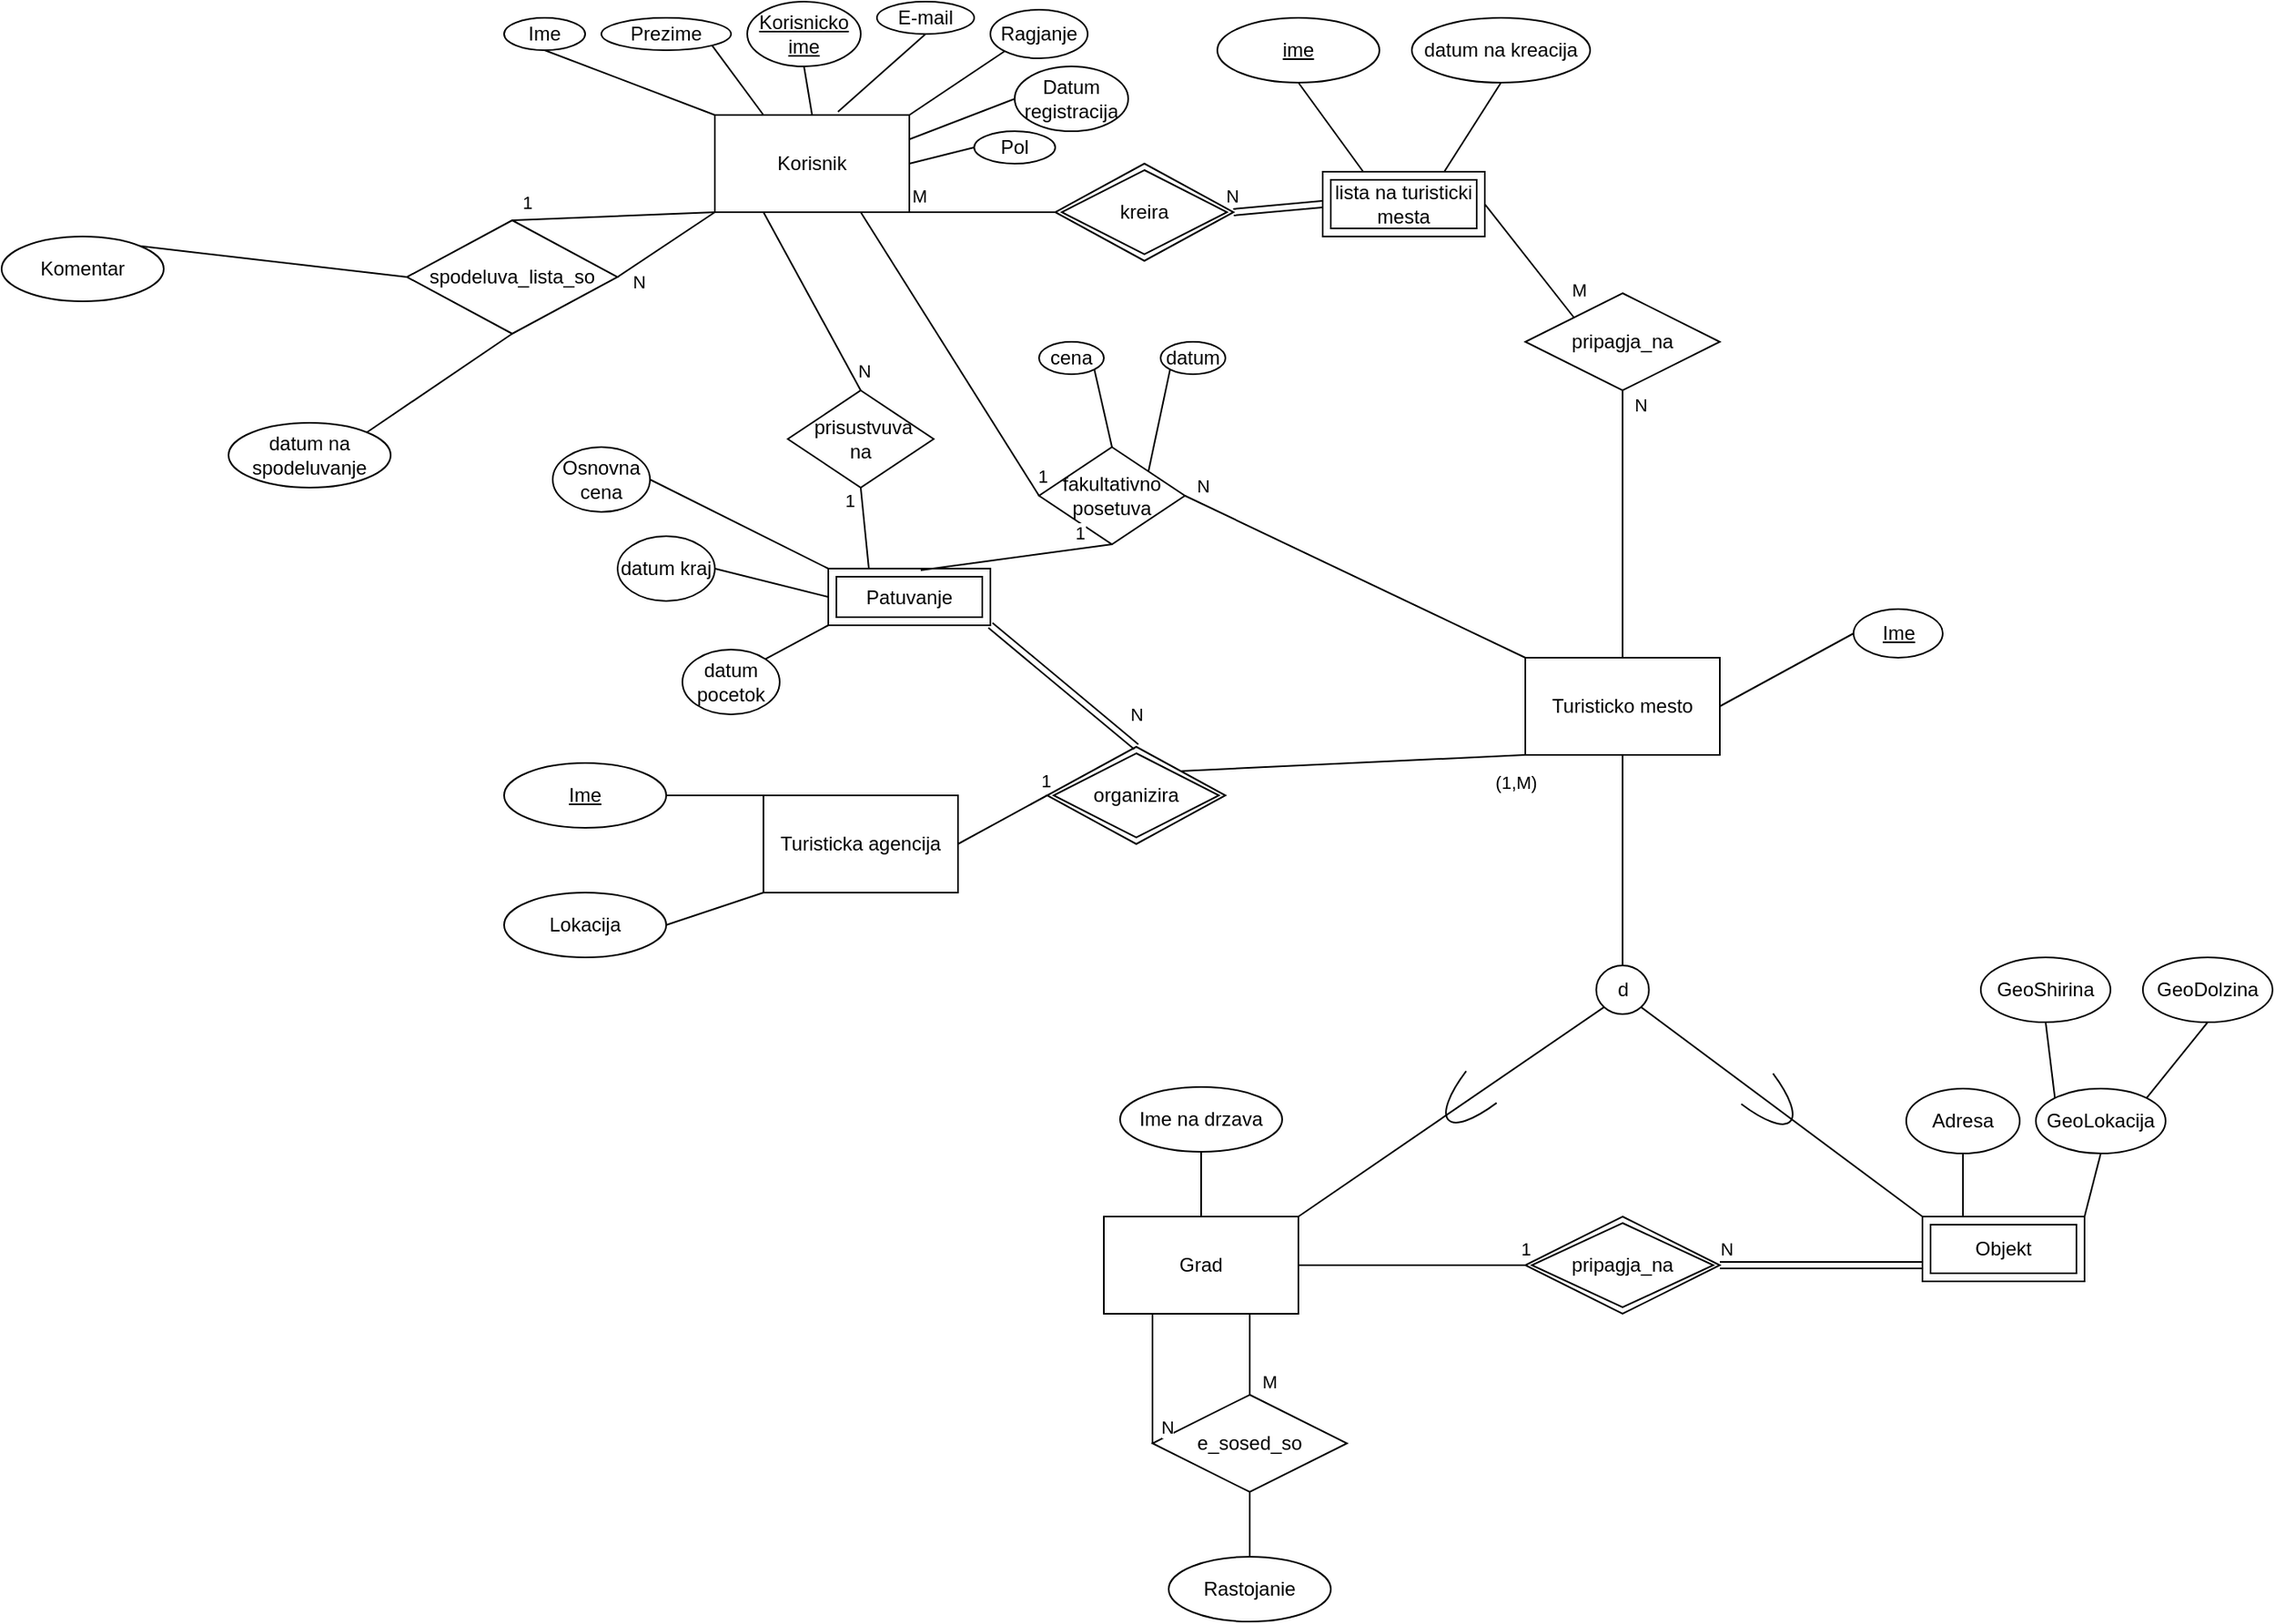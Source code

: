 <mxfile version="22.0.8" type="github">
  <diagram name="Page-1" id="4vaZD6aFRvWip1wH8n_Y">
    <mxGraphModel dx="2284" dy="782" grid="1" gridSize="10" guides="1" tooltips="1" connect="1" arrows="1" fold="1" page="1" pageScale="1" pageWidth="850" pageHeight="1100" math="0" shadow="0">
      <root>
        <mxCell id="0" />
        <mxCell id="1" parent="0" />
        <mxCell id="oy7YL8Xd5E4N8mvJYCTs-1" value="&lt;div&gt;Korisnik&lt;/div&gt;" style="rounded=0;whiteSpace=wrap;html=1;" parent="1" vertex="1">
          <mxGeometry x="160" y="90" width="120" height="60" as="geometry" />
        </mxCell>
        <mxCell id="oy7YL8Xd5E4N8mvJYCTs-9" value="Ime" style="ellipse;whiteSpace=wrap;html=1;align=center;" parent="1" vertex="1">
          <mxGeometry x="30" y="30" width="50" height="20" as="geometry" />
        </mxCell>
        <mxCell id="oy7YL8Xd5E4N8mvJYCTs-10" value="Prezime" style="ellipse;whiteSpace=wrap;html=1;align=center;" parent="1" vertex="1">
          <mxGeometry x="90" y="30" width="80" height="20" as="geometry" />
        </mxCell>
        <mxCell id="oy7YL8Xd5E4N8mvJYCTs-11" value="&lt;div&gt;&lt;u&gt;Korisnicko ime&lt;/u&gt;&lt;/div&gt;" style="ellipse;whiteSpace=wrap;html=1;align=center;" parent="1" vertex="1">
          <mxGeometry x="180" y="20" width="70" height="40" as="geometry" />
        </mxCell>
        <mxCell id="oy7YL8Xd5E4N8mvJYCTs-12" value="E-mail" style="ellipse;whiteSpace=wrap;html=1;align=center;" parent="1" vertex="1">
          <mxGeometry x="260" y="20" width="60" height="20" as="geometry" />
        </mxCell>
        <mxCell id="oy7YL8Xd5E4N8mvJYCTs-13" value="&lt;div&gt;Ragjanje&lt;/div&gt;" style="ellipse;whiteSpace=wrap;html=1;align=center;" parent="1" vertex="1">
          <mxGeometry x="330" y="25" width="60" height="30" as="geometry" />
        </mxCell>
        <mxCell id="oy7YL8Xd5E4N8mvJYCTs-14" value="&lt;div&gt;Datum registracija&lt;/div&gt;" style="ellipse;whiteSpace=wrap;html=1;align=center;" parent="1" vertex="1">
          <mxGeometry x="345" y="60" width="70" height="40" as="geometry" />
        </mxCell>
        <mxCell id="oy7YL8Xd5E4N8mvJYCTs-15" value="&lt;div&gt;Pol&lt;/div&gt;" style="ellipse;whiteSpace=wrap;html=1;align=center;" parent="1" vertex="1">
          <mxGeometry x="320" y="100" width="50" height="20" as="geometry" />
        </mxCell>
        <mxCell id="oy7YL8Xd5E4N8mvJYCTs-18" value="" style="endArrow=none;html=1;rounded=0;entryX=0;entryY=0;entryDx=0;entryDy=0;exitX=0.5;exitY=1;exitDx=0;exitDy=0;" parent="1" source="oy7YL8Xd5E4N8mvJYCTs-9" target="oy7YL8Xd5E4N8mvJYCTs-1" edge="1">
          <mxGeometry width="50" height="50" relative="1" as="geometry">
            <mxPoint x="110" y="340" as="sourcePoint" />
            <mxPoint x="160" y="290" as="targetPoint" />
          </mxGeometry>
        </mxCell>
        <mxCell id="oy7YL8Xd5E4N8mvJYCTs-19" value="" style="endArrow=none;html=1;rounded=0;entryX=0.25;entryY=0;entryDx=0;entryDy=0;exitX=1;exitY=1;exitDx=0;exitDy=0;" parent="1" source="oy7YL8Xd5E4N8mvJYCTs-10" target="oy7YL8Xd5E4N8mvJYCTs-1" edge="1">
          <mxGeometry width="50" height="50" relative="1" as="geometry">
            <mxPoint x="65" y="60" as="sourcePoint" />
            <mxPoint x="170" y="100" as="targetPoint" />
          </mxGeometry>
        </mxCell>
        <mxCell id="oy7YL8Xd5E4N8mvJYCTs-20" value="" style="endArrow=none;html=1;rounded=0;entryX=0.5;entryY=0;entryDx=0;entryDy=0;exitX=0.5;exitY=1;exitDx=0;exitDy=0;" parent="1" source="oy7YL8Xd5E4N8mvJYCTs-11" target="oy7YL8Xd5E4N8mvJYCTs-1" edge="1">
          <mxGeometry width="50" height="50" relative="1" as="geometry">
            <mxPoint x="168" y="57" as="sourcePoint" />
            <mxPoint x="200" y="100" as="targetPoint" />
          </mxGeometry>
        </mxCell>
        <mxCell id="oy7YL8Xd5E4N8mvJYCTs-21" value="" style="endArrow=none;html=1;rounded=0;entryX=0.633;entryY=-0.033;entryDx=0;entryDy=0;exitX=0.5;exitY=1;exitDx=0;exitDy=0;entryPerimeter=0;" parent="1" source="oy7YL8Xd5E4N8mvJYCTs-12" target="oy7YL8Xd5E4N8mvJYCTs-1" edge="1">
          <mxGeometry width="50" height="50" relative="1" as="geometry">
            <mxPoint x="178" y="67" as="sourcePoint" />
            <mxPoint x="210" y="110" as="targetPoint" />
          </mxGeometry>
        </mxCell>
        <mxCell id="oy7YL8Xd5E4N8mvJYCTs-22" value="" style="endArrow=none;html=1;rounded=0;entryX=1;entryY=0;entryDx=0;entryDy=0;exitX=0;exitY=1;exitDx=0;exitDy=0;" parent="1" source="oy7YL8Xd5E4N8mvJYCTs-13" target="oy7YL8Xd5E4N8mvJYCTs-1" edge="1">
          <mxGeometry width="50" height="50" relative="1" as="geometry">
            <mxPoint x="188" y="77" as="sourcePoint" />
            <mxPoint x="220" y="120" as="targetPoint" />
          </mxGeometry>
        </mxCell>
        <mxCell id="oy7YL8Xd5E4N8mvJYCTs-23" value="" style="endArrow=none;html=1;rounded=0;entryX=0;entryY=0.5;entryDx=0;entryDy=0;exitX=1;exitY=0.25;exitDx=0;exitDy=0;" parent="1" source="oy7YL8Xd5E4N8mvJYCTs-1" target="oy7YL8Xd5E4N8mvJYCTs-14" edge="1">
          <mxGeometry width="50" height="50" relative="1" as="geometry">
            <mxPoint x="198" y="87" as="sourcePoint" />
            <mxPoint x="230" y="130" as="targetPoint" />
          </mxGeometry>
        </mxCell>
        <mxCell id="oy7YL8Xd5E4N8mvJYCTs-24" value="" style="endArrow=none;html=1;rounded=0;exitX=0;exitY=0.5;exitDx=0;exitDy=0;entryX=1;entryY=0.5;entryDx=0;entryDy=0;" parent="1" source="oy7YL8Xd5E4N8mvJYCTs-15" target="oy7YL8Xd5E4N8mvJYCTs-1" edge="1">
          <mxGeometry width="50" height="50" relative="1" as="geometry">
            <mxPoint x="208" y="97" as="sourcePoint" />
            <mxPoint x="240" y="140" as="targetPoint" />
          </mxGeometry>
        </mxCell>
        <mxCell id="oy7YL8Xd5E4N8mvJYCTs-25" value="&lt;div&gt;Turisticko mesto&lt;/div&gt;" style="rounded=0;whiteSpace=wrap;html=1;" parent="1" vertex="1">
          <mxGeometry x="660" y="425" width="120" height="60" as="geometry" />
        </mxCell>
        <mxCell id="oy7YL8Xd5E4N8mvJYCTs-26" value="&lt;u&gt;Ime&lt;/u&gt;" style="ellipse;whiteSpace=wrap;html=1;align=center;" parent="1" vertex="1">
          <mxGeometry x="862.5" y="395" width="55" height="30" as="geometry" />
        </mxCell>
        <mxCell id="oy7YL8Xd5E4N8mvJYCTs-27" value="" style="endArrow=none;html=1;rounded=0;entryX=0;entryY=0.5;entryDx=0;entryDy=0;exitX=1;exitY=0.5;exitDx=0;exitDy=0;" parent="1" source="oy7YL8Xd5E4N8mvJYCTs-25" target="oy7YL8Xd5E4N8mvJYCTs-26" edge="1">
          <mxGeometry width="50" height="50" relative="1" as="geometry">
            <mxPoint x="753.75" y="340" as="sourcePoint" />
            <mxPoint x="803.75" y="290" as="targetPoint" />
          </mxGeometry>
        </mxCell>
        <mxCell id="oy7YL8Xd5E4N8mvJYCTs-28" value="" style="endArrow=none;html=1;rounded=0;entryX=0.5;entryY=1;entryDx=0;entryDy=0;exitX=0.5;exitY=0;exitDx=0;exitDy=0;" parent="1" source="oy7YL8Xd5E4N8mvJYCTs-29" target="oy7YL8Xd5E4N8mvJYCTs-25" edge="1">
          <mxGeometry width="50" height="50" relative="1" as="geometry">
            <mxPoint x="890" y="430" as="sourcePoint" />
            <mxPoint x="933.75" y="360" as="targetPoint" />
          </mxGeometry>
        </mxCell>
        <mxCell id="oy7YL8Xd5E4N8mvJYCTs-29" value="d" style="ellipse;whiteSpace=wrap;html=1;align=center;" parent="1" vertex="1">
          <mxGeometry x="703.75" y="615" width="32.5" height="30" as="geometry" />
        </mxCell>
        <mxCell id="oy7YL8Xd5E4N8mvJYCTs-31" value="Grad" style="rounded=0;whiteSpace=wrap;html=1;" parent="1" vertex="1">
          <mxGeometry x="400" y="770" width="120" height="60" as="geometry" />
        </mxCell>
        <mxCell id="oy7YL8Xd5E4N8mvJYCTs-33" value="" style="endArrow=none;html=1;rounded=0;exitX=1;exitY=0;exitDx=0;exitDy=0;entryX=0;entryY=1;entryDx=0;entryDy=0;" parent="1" source="oy7YL8Xd5E4N8mvJYCTs-31" target="oy7YL8Xd5E4N8mvJYCTs-29" edge="1">
          <mxGeometry width="50" height="50" relative="1" as="geometry">
            <mxPoint x="785" y="600" as="sourcePoint" />
            <mxPoint x="835" y="550" as="targetPoint" />
          </mxGeometry>
        </mxCell>
        <mxCell id="oy7YL8Xd5E4N8mvJYCTs-34" value="" style="endArrow=none;html=1;rounded=0;exitX=0;exitY=0;exitDx=0;exitDy=0;entryX=1;entryY=1;entryDx=0;entryDy=0;" parent="1" source="oy7YL8Xd5E4N8mvJYCTs-124" target="oy7YL8Xd5E4N8mvJYCTs-29" edge="1">
          <mxGeometry width="50" height="50" relative="1" as="geometry">
            <mxPoint x="901" y="770" as="sourcePoint" />
            <mxPoint x="894" y="556" as="targetPoint" />
          </mxGeometry>
        </mxCell>
        <mxCell id="oy7YL8Xd5E4N8mvJYCTs-35" value="Ime na drzava" style="ellipse;whiteSpace=wrap;html=1;align=center;" parent="1" vertex="1">
          <mxGeometry x="410" y="690" width="100" height="40" as="geometry" />
        </mxCell>
        <mxCell id="oy7YL8Xd5E4N8mvJYCTs-36" value="" style="endArrow=none;html=1;rounded=0;exitX=0.5;exitY=0;exitDx=0;exitDy=0;entryX=0.5;entryY=1;entryDx=0;entryDy=0;" parent="1" source="oy7YL8Xd5E4N8mvJYCTs-31" target="oy7YL8Xd5E4N8mvJYCTs-35" edge="1">
          <mxGeometry width="50" height="50" relative="1" as="geometry">
            <mxPoint x="760" y="720" as="sourcePoint" />
            <mxPoint x="809" y="656" as="targetPoint" />
          </mxGeometry>
        </mxCell>
        <mxCell id="oy7YL8Xd5E4N8mvJYCTs-37" value="Adresa" style="ellipse;whiteSpace=wrap;html=1;align=center;" parent="1" vertex="1">
          <mxGeometry x="895" y="691" width="70" height="40" as="geometry" />
        </mxCell>
        <mxCell id="oy7YL8Xd5E4N8mvJYCTs-38" value="" style="endArrow=none;html=1;rounded=0;exitX=0.25;exitY=0;exitDx=0;exitDy=0;entryX=0.5;entryY=1;entryDx=0;entryDy=0;" parent="1" source="oy7YL8Xd5E4N8mvJYCTs-124" target="oy7YL8Xd5E4N8mvJYCTs-37" edge="1">
          <mxGeometry width="50" height="50" relative="1" as="geometry">
            <mxPoint x="931" y="770" as="sourcePoint" />
            <mxPoint x="820" y="666" as="targetPoint" />
          </mxGeometry>
        </mxCell>
        <mxCell id="oy7YL8Xd5E4N8mvJYCTs-40" value="&lt;div&gt;GeoLokacija&lt;/div&gt;" style="ellipse;whiteSpace=wrap;html=1;align=center;" parent="1" vertex="1">
          <mxGeometry x="975" y="691" width="80" height="40" as="geometry" />
        </mxCell>
        <mxCell id="oy7YL8Xd5E4N8mvJYCTs-41" value="" style="endArrow=none;html=1;rounded=0;exitX=1;exitY=0;exitDx=0;exitDy=0;entryX=0.5;entryY=1;entryDx=0;entryDy=0;" parent="1" source="oy7YL8Xd5E4N8mvJYCTs-124" target="oy7YL8Xd5E4N8mvJYCTs-40" edge="1">
          <mxGeometry width="50" height="50" relative="1" as="geometry">
            <mxPoint x="1014.04" y="769.58" as="sourcePoint" />
            <mxPoint x="920" y="666" as="targetPoint" />
          </mxGeometry>
        </mxCell>
        <mxCell id="oy7YL8Xd5E4N8mvJYCTs-42" value="pripagja_na" style="shape=rhombus;perimeter=rhombusPerimeter;whiteSpace=wrap;html=1;align=center;double=1;" parent="1" vertex="1">
          <mxGeometry x="660" y="770" width="120" height="60" as="geometry" />
        </mxCell>
        <mxCell id="oy7YL8Xd5E4N8mvJYCTs-43" value="1" style="endArrow=none;html=1;rounded=0;exitX=1;exitY=0.5;exitDx=0;exitDy=0;entryX=0;entryY=0.5;entryDx=0;entryDy=0;" parent="1" source="oy7YL8Xd5E4N8mvJYCTs-31" target="oy7YL8Xd5E4N8mvJYCTs-42" edge="1">
          <mxGeometry x="1" y="10" width="50" height="50" relative="1" as="geometry">
            <mxPoint x="865" y="930" as="sourcePoint" />
            <mxPoint x="915" y="880" as="targetPoint" />
            <mxPoint as="offset" />
          </mxGeometry>
        </mxCell>
        <mxCell id="oy7YL8Xd5E4N8mvJYCTs-46" value="&lt;div&gt;e_sosed_so&lt;/div&gt;" style="shape=rhombus;perimeter=rhombusPerimeter;whiteSpace=wrap;html=1;align=center;" parent="1" vertex="1">
          <mxGeometry x="430" y="880" width="120" height="60" as="geometry" />
        </mxCell>
        <mxCell id="oy7YL8Xd5E4N8mvJYCTs-47" value="GeoShirina" style="ellipse;whiteSpace=wrap;html=1;align=center;" parent="1" vertex="1">
          <mxGeometry x="941" y="610" width="80" height="40" as="geometry" />
        </mxCell>
        <mxCell id="oy7YL8Xd5E4N8mvJYCTs-48" value="" style="endArrow=none;html=1;rounded=0;exitX=0.5;exitY=1;exitDx=0;exitDy=0;entryX=0;entryY=0;entryDx=0;entryDy=0;" parent="1" source="oy7YL8Xd5E4N8mvJYCTs-47" target="oy7YL8Xd5E4N8mvJYCTs-40" edge="1">
          <mxGeometry width="50" height="50" relative="1" as="geometry">
            <mxPoint x="981" y="650.0" as="sourcePoint" />
            <mxPoint x="991" y="860" as="targetPoint" />
          </mxGeometry>
        </mxCell>
        <mxCell id="oy7YL8Xd5E4N8mvJYCTs-49" value="GeoDolzina" style="ellipse;whiteSpace=wrap;html=1;align=center;" parent="1" vertex="1">
          <mxGeometry x="1041" y="610" width="80" height="40" as="geometry" />
        </mxCell>
        <mxCell id="oy7YL8Xd5E4N8mvJYCTs-50" value="" style="endArrow=none;html=1;rounded=0;exitX=1;exitY=0;exitDx=0;exitDy=0;entryX=0.5;entryY=1;entryDx=0;entryDy=0;" parent="1" source="oy7YL8Xd5E4N8mvJYCTs-40" target="oy7YL8Xd5E4N8mvJYCTs-49" edge="1">
          <mxGeometry width="50" height="50" relative="1" as="geometry">
            <mxPoint x="981" y="630" as="sourcePoint" />
            <mxPoint x="1031" y="580" as="targetPoint" />
          </mxGeometry>
        </mxCell>
        <mxCell id="oy7YL8Xd5E4N8mvJYCTs-51" value="N" style="endArrow=none;html=1;rounded=0;exitX=0;exitY=0.5;exitDx=0;exitDy=0;entryX=0.25;entryY=1;entryDx=0;entryDy=0;" parent="1" source="oy7YL8Xd5E4N8mvJYCTs-46" target="oy7YL8Xd5E4N8mvJYCTs-31" edge="1">
          <mxGeometry x="-0.746" y="-9" width="50" height="50" relative="1" as="geometry">
            <mxPoint x="490" y="920" as="sourcePoint" />
            <mxPoint x="540" y="870" as="targetPoint" />
            <mxPoint as="offset" />
          </mxGeometry>
        </mxCell>
        <mxCell id="oy7YL8Xd5E4N8mvJYCTs-52" value="M" style="endArrow=none;html=1;rounded=0;entryX=0.75;entryY=1;entryDx=0;entryDy=0;exitX=0.5;exitY=0;exitDx=0;exitDy=0;" parent="1" source="oy7YL8Xd5E4N8mvJYCTs-46" target="oy7YL8Xd5E4N8mvJYCTs-31" edge="1">
          <mxGeometry x="-0.677" y="-11" width="50" height="50" relative="1" as="geometry">
            <mxPoint x="640" y="880" as="sourcePoint" />
            <mxPoint x="690" y="830" as="targetPoint" />
            <mxPoint x="1" as="offset" />
          </mxGeometry>
        </mxCell>
        <mxCell id="oy7YL8Xd5E4N8mvJYCTs-54" value="" style="endArrow=none;html=1;rounded=0;entryX=0.5;entryY=1;entryDx=0;entryDy=0;exitX=0.5;exitY=0;exitDx=0;exitDy=0;" parent="1" source="oy7YL8Xd5E4N8mvJYCTs-55" target="oy7YL8Xd5E4N8mvJYCTs-46" edge="1">
          <mxGeometry width="50" height="50" relative="1" as="geometry">
            <mxPoint x="660" y="980" as="sourcePoint" />
            <mxPoint x="700" y="830" as="targetPoint" />
          </mxGeometry>
        </mxCell>
        <mxCell id="oy7YL8Xd5E4N8mvJYCTs-55" value="Rastojanie" style="ellipse;whiteSpace=wrap;html=1;align=center;" parent="1" vertex="1">
          <mxGeometry x="440" y="980" width="100" height="40" as="geometry" />
        </mxCell>
        <mxCell id="oy7YL8Xd5E4N8mvJYCTs-60" value="&lt;u&gt;ime&lt;/u&gt;" style="ellipse;whiteSpace=wrap;html=1;align=center;" parent="1" vertex="1">
          <mxGeometry x="470" y="30" width="100" height="40" as="geometry" />
        </mxCell>
        <mxCell id="oy7YL8Xd5E4N8mvJYCTs-61" value="" style="endArrow=none;html=1;rounded=0;exitX=0.5;exitY=1;exitDx=0;exitDy=0;entryX=0.25;entryY=0;entryDx=0;entryDy=0;" parent="1" source="oy7YL8Xd5E4N8mvJYCTs-60" target="oy7YL8Xd5E4N8mvJYCTs-109" edge="1">
          <mxGeometry width="50" height="50" relative="1" as="geometry">
            <mxPoint x="285.355" y="272.928" as="sourcePoint" />
            <mxPoint x="410" y="250" as="targetPoint" />
          </mxGeometry>
        </mxCell>
        <mxCell id="oy7YL8Xd5E4N8mvJYCTs-62" value="" style="endArrow=none;html=1;rounded=0;entryX=0.5;entryY=1;entryDx=0;entryDy=0;exitX=0.75;exitY=0;exitDx=0;exitDy=0;" parent="1" source="oy7YL8Xd5E4N8mvJYCTs-109" target="oy7YL8Xd5E4N8mvJYCTs-63" edge="1">
          <mxGeometry width="50" height="50" relative="1" as="geometry">
            <mxPoint x="375" y="267.07" as="sourcePoint" />
            <mxPoint x="470" y="250" as="targetPoint" />
          </mxGeometry>
        </mxCell>
        <mxCell id="oy7YL8Xd5E4N8mvJYCTs-63" value="datum na kreacija" style="ellipse;whiteSpace=wrap;html=1;align=center;" parent="1" vertex="1">
          <mxGeometry x="590" y="30" width="110" height="40" as="geometry" />
        </mxCell>
        <mxCell id="oy7YL8Xd5E4N8mvJYCTs-64" value="spodeluva_lista_so" style="shape=rhombus;perimeter=rhombusPerimeter;whiteSpace=wrap;html=1;align=center;" parent="1" vertex="1">
          <mxGeometry x="-30" y="155" width="130" height="70" as="geometry" />
        </mxCell>
        <mxCell id="oy7YL8Xd5E4N8mvJYCTs-65" value="1" style="endArrow=none;html=1;rounded=0;entryX=0;entryY=1;entryDx=0;entryDy=0;exitX=0.5;exitY=0;exitDx=0;exitDy=0;" parent="1" source="oy7YL8Xd5E4N8mvJYCTs-64" target="oy7YL8Xd5E4N8mvJYCTs-1" edge="1">
          <mxGeometry x="-0.85" y="11" width="50" height="50" relative="1" as="geometry">
            <mxPoint x="100" y="180" as="sourcePoint" />
            <mxPoint x="150" y="130" as="targetPoint" />
            <mxPoint as="offset" />
          </mxGeometry>
        </mxCell>
        <mxCell id="oy7YL8Xd5E4N8mvJYCTs-66" value="N" style="endArrow=none;html=1;rounded=0;exitX=1;exitY=0.5;exitDx=0;exitDy=0;entryX=0;entryY=1;entryDx=0;entryDy=0;" parent="1" source="oy7YL8Xd5E4N8mvJYCTs-64" target="oy7YL8Xd5E4N8mvJYCTs-1" edge="1">
          <mxGeometry x="-0.751" y="-10" width="50" height="50" relative="1" as="geometry">
            <mxPoint x="170" y="220" as="sourcePoint" />
            <mxPoint x="220" y="170" as="targetPoint" />
            <mxPoint as="offset" />
          </mxGeometry>
        </mxCell>
        <mxCell id="oy7YL8Xd5E4N8mvJYCTs-67" value="" style="endArrow=none;html=1;rounded=0;entryX=0;entryY=0.5;entryDx=0;entryDy=0;exitX=1;exitY=0;exitDx=0;exitDy=0;" parent="1" source="oy7YL8Xd5E4N8mvJYCTs-69" target="oy7YL8Xd5E4N8mvJYCTs-64" edge="1">
          <mxGeometry width="50" height="50" relative="1" as="geometry">
            <mxPoint x="60" y="300" as="sourcePoint" />
            <mxPoint x="70" y="310" as="targetPoint" />
          </mxGeometry>
        </mxCell>
        <mxCell id="oy7YL8Xd5E4N8mvJYCTs-69" value="Komentar" style="ellipse;whiteSpace=wrap;html=1;align=center;" parent="1" vertex="1">
          <mxGeometry x="-280" y="165" width="100" height="40" as="geometry" />
        </mxCell>
        <mxCell id="oy7YL8Xd5E4N8mvJYCTs-70" value="datum na spodeluvanje" style="ellipse;whiteSpace=wrap;html=1;align=center;" parent="1" vertex="1">
          <mxGeometry x="-140" y="280" width="100" height="40" as="geometry" />
        </mxCell>
        <mxCell id="oy7YL8Xd5E4N8mvJYCTs-72" value="pripagja_na" style="shape=rhombus;perimeter=rhombusPerimeter;whiteSpace=wrap;html=1;align=center;" parent="1" vertex="1">
          <mxGeometry x="660" y="200" width="120" height="60" as="geometry" />
        </mxCell>
        <mxCell id="oy7YL8Xd5E4N8mvJYCTs-75" value="M" style="endArrow=none;html=1;rounded=0;exitX=1;exitY=0.5;exitDx=0;exitDy=0;entryX=0;entryY=0;entryDx=0;entryDy=0;" parent="1" source="oy7YL8Xd5E4N8mvJYCTs-109" target="oy7YL8Xd5E4N8mvJYCTs-72" edge="1">
          <mxGeometry x="0.752" y="13" width="50" height="50" relative="1" as="geometry">
            <mxPoint x="500" y="220" as="sourcePoint" />
            <mxPoint x="570" y="190" as="targetPoint" />
            <mxPoint as="offset" />
          </mxGeometry>
        </mxCell>
        <mxCell id="oy7YL8Xd5E4N8mvJYCTs-76" value="N" style="endArrow=none;html=1;rounded=0;exitX=0.5;exitY=1;exitDx=0;exitDy=0;entryX=0.5;entryY=0;entryDx=0;entryDy=0;" parent="1" source="oy7YL8Xd5E4N8mvJYCTs-72" target="oy7YL8Xd5E4N8mvJYCTs-25" edge="1">
          <mxGeometry x="-0.888" y="11" width="50" height="50" relative="1" as="geometry">
            <mxPoint x="510" y="230" as="sourcePoint" />
            <mxPoint x="620" y="230" as="targetPoint" />
            <mxPoint as="offset" />
          </mxGeometry>
        </mxCell>
        <mxCell id="oy7YL8Xd5E4N8mvJYCTs-80" value="M" style="endArrow=none;html=1;rounded=0;entryX=1;entryY=1;entryDx=0;entryDy=0;exitX=0;exitY=0.5;exitDx=0;exitDy=0;" parent="1" source="oy7YL8Xd5E4N8mvJYCTs-105" target="oy7YL8Xd5E4N8mvJYCTs-1" edge="1">
          <mxGeometry x="0.882" y="-10" width="50" height="50" relative="1" as="geometry">
            <mxPoint x="280" y="190" as="sourcePoint" />
            <mxPoint x="280" y="170" as="targetPoint" />
            <mxPoint as="offset" />
          </mxGeometry>
        </mxCell>
        <mxCell id="oy7YL8Xd5E4N8mvJYCTs-85" value="" style="endArrow=none;html=1;rounded=0;exitX=0.5;exitY=1;exitDx=0;exitDy=0;entryX=1;entryY=0;entryDx=0;entryDy=0;" parent="1" source="oy7YL8Xd5E4N8mvJYCTs-64" target="oy7YL8Xd5E4N8mvJYCTs-70" edge="1">
          <mxGeometry width="50" height="50" relative="1" as="geometry">
            <mxPoint x="150" y="340" as="sourcePoint" />
            <mxPoint x="200" y="290" as="targetPoint" />
          </mxGeometry>
        </mxCell>
        <mxCell id="oy7YL8Xd5E4N8mvJYCTs-86" value="Turisticka agencija" style="rounded=0;whiteSpace=wrap;html=1;" parent="1" vertex="1">
          <mxGeometry x="190" y="510" width="120" height="60" as="geometry" />
        </mxCell>
        <mxCell id="oy7YL8Xd5E4N8mvJYCTs-87" value="&lt;u&gt;Ime&lt;/u&gt;" style="ellipse;whiteSpace=wrap;html=1;align=center;" parent="1" vertex="1">
          <mxGeometry x="30" y="490" width="100" height="40" as="geometry" />
        </mxCell>
        <mxCell id="oy7YL8Xd5E4N8mvJYCTs-88" value="" style="endArrow=none;html=1;rounded=0;entryX=0;entryY=0;entryDx=0;entryDy=0;exitX=1;exitY=0.5;exitDx=0;exitDy=0;" parent="1" source="oy7YL8Xd5E4N8mvJYCTs-87" target="oy7YL8Xd5E4N8mvJYCTs-86" edge="1">
          <mxGeometry width="50" height="50" relative="1" as="geometry">
            <mxPoint x="150" y="500" as="sourcePoint" />
            <mxPoint x="200" y="450" as="targetPoint" />
          </mxGeometry>
        </mxCell>
        <mxCell id="oy7YL8Xd5E4N8mvJYCTs-89" value="Lokacija" style="ellipse;whiteSpace=wrap;html=1;align=center;" parent="1" vertex="1">
          <mxGeometry x="30" y="570" width="100" height="40" as="geometry" />
        </mxCell>
        <mxCell id="oy7YL8Xd5E4N8mvJYCTs-90" value="" style="endArrow=none;html=1;rounded=0;exitX=1;exitY=0.5;exitDx=0;exitDy=0;entryX=0;entryY=1;entryDx=0;entryDy=0;" parent="1" source="oy7YL8Xd5E4N8mvJYCTs-89" target="oy7YL8Xd5E4N8mvJYCTs-86" edge="1">
          <mxGeometry width="50" height="50" relative="1" as="geometry">
            <mxPoint x="190" y="400" as="sourcePoint" />
            <mxPoint x="240" y="350" as="targetPoint" />
          </mxGeometry>
        </mxCell>
        <mxCell id="oy7YL8Xd5E4N8mvJYCTs-100" value="1" style="endArrow=none;html=1;rounded=0;exitX=1;exitY=0.5;exitDx=0;exitDy=0;entryX=0;entryY=0.5;entryDx=0;entryDy=0;" parent="1" source="oy7YL8Xd5E4N8mvJYCTs-86" target="oy7YL8Xd5E4N8mvJYCTs-106" edge="1">
          <mxGeometry x="1" y="11" width="50" height="50" relative="1" as="geometry">
            <mxPoint x="300" y="490" as="sourcePoint" />
            <mxPoint x="335" y="410.0" as="targetPoint" />
            <mxPoint x="4" y="1" as="offset" />
          </mxGeometry>
        </mxCell>
        <mxCell id="oy7YL8Xd5E4N8mvJYCTs-104" value="N" style="shape=link;html=1;rounded=0;entryX=0;entryY=0.5;entryDx=0;entryDy=0;exitX=1;exitY=0.5;exitDx=0;exitDy=0;" parent="1" source="oy7YL8Xd5E4N8mvJYCTs-105" target="oy7YL8Xd5E4N8mvJYCTs-109" edge="1">
          <mxGeometry x="-1" y="10" relative="1" as="geometry">
            <mxPoint x="340" y="220" as="sourcePoint" />
            <mxPoint x="380" y="220" as="targetPoint" />
            <mxPoint as="offset" />
          </mxGeometry>
        </mxCell>
        <mxCell id="oy7YL8Xd5E4N8mvJYCTs-105" value="kreira" style="shape=rhombus;double=1;perimeter=rhombusPerimeter;whiteSpace=wrap;html=1;align=center;" parent="1" vertex="1">
          <mxGeometry x="370" y="120" width="110" height="60" as="geometry" />
        </mxCell>
        <mxCell id="oy7YL8Xd5E4N8mvJYCTs-106" value="organizira" style="shape=rhombus;double=1;perimeter=rhombusPerimeter;whiteSpace=wrap;html=1;align=center;" parent="1" vertex="1">
          <mxGeometry x="365" y="480" width="110" height="60" as="geometry" />
        </mxCell>
        <mxCell id="oy7YL8Xd5E4N8mvJYCTs-107" value="N" style="shape=link;html=1;rounded=0;exitX=0.5;exitY=0;exitDx=0;exitDy=0;entryX=1;entryY=1;entryDx=0;entryDy=0;" parent="1" source="oy7YL8Xd5E4N8mvJYCTs-106" target="oy7YL8Xd5E4N8mvJYCTs-111" edge="1">
          <mxGeometry x="-0.781" y="-15" relative="1" as="geometry">
            <mxPoint x="430" y="540" as="sourcePoint" />
            <mxPoint x="500" y="410" as="targetPoint" />
            <mxPoint as="offset" />
          </mxGeometry>
        </mxCell>
        <mxCell id="oy7YL8Xd5E4N8mvJYCTs-109" value="lista na turisticki mesta" style="shape=ext;margin=3;double=1;whiteSpace=wrap;html=1;align=center;" parent="1" vertex="1">
          <mxGeometry x="535" y="125" width="100" height="40" as="geometry" />
        </mxCell>
        <mxCell id="oy7YL8Xd5E4N8mvJYCTs-111" value="Patuvanje" style="shape=ext;margin=3;double=1;whiteSpace=wrap;html=1;align=center;" parent="1" vertex="1">
          <mxGeometry x="230" y="370" width="100" height="35" as="geometry" />
        </mxCell>
        <mxCell id="oy7YL8Xd5E4N8mvJYCTs-112" value="(1,M)" style="endArrow=none;html=1;rounded=0;exitX=1;exitY=0;exitDx=0;exitDy=0;entryX=0;entryY=1;entryDx=0;entryDy=0;" parent="1" source="oy7YL8Xd5E4N8mvJYCTs-106" target="oy7YL8Xd5E4N8mvJYCTs-25" edge="1">
          <mxGeometry x="0.939" y="-17" width="50" height="50" relative="1" as="geometry">
            <mxPoint x="300" y="420" as="sourcePoint" />
            <mxPoint x="450" y="420" as="targetPoint" />
            <mxPoint as="offset" />
          </mxGeometry>
        </mxCell>
        <mxCell id="oy7YL8Xd5E4N8mvJYCTs-117" value="datum pocetok" style="ellipse;whiteSpace=wrap;html=1;align=center;" parent="1" vertex="1">
          <mxGeometry x="140" y="420" width="60" height="40" as="geometry" />
        </mxCell>
        <mxCell id="oy7YL8Xd5E4N8mvJYCTs-118" value="datum kraj" style="ellipse;whiteSpace=wrap;html=1;align=center;" parent="1" vertex="1">
          <mxGeometry x="100" y="350" width="60" height="40" as="geometry" />
        </mxCell>
        <mxCell id="oy7YL8Xd5E4N8mvJYCTs-119" value="" style="endArrow=none;html=1;rounded=0;exitX=1;exitY=0.5;exitDx=0;exitDy=0;entryX=0;entryY=0.5;entryDx=0;entryDy=0;" parent="1" source="oy7YL8Xd5E4N8mvJYCTs-118" target="oy7YL8Xd5E4N8mvJYCTs-111" edge="1">
          <mxGeometry width="50" height="50" relative="1" as="geometry">
            <mxPoint x="670" y="430" as="sourcePoint" />
            <mxPoint x="720" y="380" as="targetPoint" />
          </mxGeometry>
        </mxCell>
        <mxCell id="oy7YL8Xd5E4N8mvJYCTs-120" value="" style="endArrow=none;html=1;rounded=0;exitX=1;exitY=0;exitDx=0;exitDy=0;entryX=0;entryY=1;entryDx=0;entryDy=0;" parent="1" source="oy7YL8Xd5E4N8mvJYCTs-117" target="oy7YL8Xd5E4N8mvJYCTs-111" edge="1">
          <mxGeometry width="50" height="50" relative="1" as="geometry">
            <mxPoint x="670" y="430" as="sourcePoint" />
            <mxPoint x="720" y="380" as="targetPoint" />
          </mxGeometry>
        </mxCell>
        <mxCell id="oy7YL8Xd5E4N8mvJYCTs-121" value="Osnovna cena" style="ellipse;whiteSpace=wrap;html=1;align=center;" parent="1" vertex="1">
          <mxGeometry x="60" y="295" width="60" height="40" as="geometry" />
        </mxCell>
        <mxCell id="oy7YL8Xd5E4N8mvJYCTs-122" value="" style="endArrow=none;html=1;rounded=0;entryX=0;entryY=0;entryDx=0;entryDy=0;exitX=1;exitY=0.5;exitDx=0;exitDy=0;" parent="1" source="oy7YL8Xd5E4N8mvJYCTs-121" target="oy7YL8Xd5E4N8mvJYCTs-111" edge="1">
          <mxGeometry width="50" height="50" relative="1" as="geometry">
            <mxPoint x="750" y="640" as="sourcePoint" />
            <mxPoint x="800" y="590" as="targetPoint" />
          </mxGeometry>
        </mxCell>
        <mxCell id="oy7YL8Xd5E4N8mvJYCTs-124" value="Objekt" style="shape=ext;margin=3;double=1;whiteSpace=wrap;html=1;align=center;" parent="1" vertex="1">
          <mxGeometry x="905" y="770" width="100" height="40" as="geometry" />
        </mxCell>
        <mxCell id="oy7YL8Xd5E4N8mvJYCTs-128" value="N" style="shape=link;html=1;rounded=0;exitX=1;exitY=0.5;exitDx=0;exitDy=0;entryX=0;entryY=0.75;entryDx=0;entryDy=0;" parent="1" source="oy7YL8Xd5E4N8mvJYCTs-42" target="oy7YL8Xd5E4N8mvJYCTs-124" edge="1">
          <mxGeometry x="-0.934" y="10" relative="1" as="geometry">
            <mxPoint x="795" y="810" as="sourcePoint" />
            <mxPoint x="955" y="810" as="targetPoint" />
            <mxPoint as="offset" />
          </mxGeometry>
        </mxCell>
        <mxCell id="oy7YL8Xd5E4N8mvJYCTs-130" value="&amp;nbsp;prisustvuva&lt;br&gt;na" style="shape=rhombus;perimeter=rhombusPerimeter;whiteSpace=wrap;html=1;align=center;" parent="1" vertex="1">
          <mxGeometry x="205" y="260" width="90" height="60" as="geometry" />
        </mxCell>
        <mxCell id="oy7YL8Xd5E4N8mvJYCTs-131" value="N" style="endArrow=none;html=1;rounded=0;entryX=0.25;entryY=1;entryDx=0;entryDy=0;exitX=0.5;exitY=0;exitDx=0;exitDy=0;" parent="1" source="oy7YL8Xd5E4N8mvJYCTs-130" target="oy7YL8Xd5E4N8mvJYCTs-1" edge="1">
          <mxGeometry x="-0.847" y="-7" width="50" height="50" relative="1" as="geometry">
            <mxPoint x="210" y="220" as="sourcePoint" />
            <mxPoint x="260" y="170" as="targetPoint" />
            <mxPoint as="offset" />
          </mxGeometry>
        </mxCell>
        <mxCell id="oy7YL8Xd5E4N8mvJYCTs-132" value="1" style="endArrow=none;html=1;rounded=0;entryX=0.5;entryY=1;entryDx=0;entryDy=0;exitX=0.25;exitY=0;exitDx=0;exitDy=0;" parent="1" source="oy7YL8Xd5E4N8mvJYCTs-111" target="oy7YL8Xd5E4N8mvJYCTs-130" edge="1">
          <mxGeometry x="0.688" y="8" width="50" height="50" relative="1" as="geometry">
            <mxPoint x="313" y="205" as="sourcePoint" />
            <mxPoint x="260" y="160" as="targetPoint" />
            <mxPoint y="-1" as="offset" />
          </mxGeometry>
        </mxCell>
        <mxCell id="oy7YL8Xd5E4N8mvJYCTs-134" value="fakultativno posetuva" style="shape=rhombus;perimeter=rhombusPerimeter;whiteSpace=wrap;html=1;align=center;" parent="1" vertex="1">
          <mxGeometry x="360" y="295" width="90" height="60" as="geometry" />
        </mxCell>
        <mxCell id="oy7YL8Xd5E4N8mvJYCTs-136" value="1" style="endArrow=none;html=1;rounded=0;entryX=0.75;entryY=1;entryDx=0;entryDy=0;exitX=0;exitY=0.5;exitDx=0;exitDy=0;" parent="1" source="oy7YL8Xd5E4N8mvJYCTs-134" target="oy7YL8Xd5E4N8mvJYCTs-1" edge="1">
          <mxGeometry x="-0.901" y="-7" width="50" height="50" relative="1" as="geometry">
            <mxPoint x="300" y="230" as="sourcePoint" />
            <mxPoint x="350" y="180" as="targetPoint" />
            <mxPoint x="1" as="offset" />
          </mxGeometry>
        </mxCell>
        <mxCell id="oy7YL8Xd5E4N8mvJYCTs-138" value="N" style="endArrow=none;html=1;rounded=0;exitX=1;exitY=0.5;exitDx=0;exitDy=0;entryX=0;entryY=0;entryDx=0;entryDy=0;" parent="1" source="oy7YL8Xd5E4N8mvJYCTs-134" target="oy7YL8Xd5E4N8mvJYCTs-25" edge="1">
          <mxGeometry x="-0.935" y="10" width="50" height="50" relative="1" as="geometry">
            <mxPoint x="530" y="280" as="sourcePoint" />
            <mxPoint x="660" y="240" as="targetPoint" />
            <Array as="points" />
            <mxPoint as="offset" />
          </mxGeometry>
        </mxCell>
        <mxCell id="oy7YL8Xd5E4N8mvJYCTs-139" value="1" style="endArrow=none;html=1;rounded=0;entryX=0.5;entryY=1;entryDx=0;entryDy=0;exitX=0.57;exitY=0.029;exitDx=0;exitDy=0;exitPerimeter=0;" parent="1" source="oy7YL8Xd5E4N8mvJYCTs-111" target="oy7YL8Xd5E4N8mvJYCTs-134" edge="1">
          <mxGeometry x="0.685" y="10" width="50" height="50" relative="1" as="geometry">
            <mxPoint x="350" y="310" as="sourcePoint" />
            <mxPoint x="400" y="260" as="targetPoint" />
            <mxPoint as="offset" />
          </mxGeometry>
        </mxCell>
        <mxCell id="oy7YL8Xd5E4N8mvJYCTs-140" value="datum" style="ellipse;whiteSpace=wrap;html=1;align=center;" parent="1" vertex="1">
          <mxGeometry x="435" y="230" width="40" height="20" as="geometry" />
        </mxCell>
        <mxCell id="oy7YL8Xd5E4N8mvJYCTs-141" value="" style="endArrow=none;html=1;rounded=0;exitX=1;exitY=0;exitDx=0;exitDy=0;entryX=0;entryY=1;entryDx=0;entryDy=0;" parent="1" source="oy7YL8Xd5E4N8mvJYCTs-134" target="oy7YL8Xd5E4N8mvJYCTs-140" edge="1">
          <mxGeometry width="50" height="50" relative="1" as="geometry">
            <mxPoint x="360" y="220" as="sourcePoint" />
            <mxPoint x="410" y="170" as="targetPoint" />
          </mxGeometry>
        </mxCell>
        <mxCell id="oy7YL8Xd5E4N8mvJYCTs-142" value="cena" style="ellipse;whiteSpace=wrap;html=1;align=center;" parent="1" vertex="1">
          <mxGeometry x="360" y="230" width="40" height="20" as="geometry" />
        </mxCell>
        <mxCell id="oy7YL8Xd5E4N8mvJYCTs-145" value="" style="endArrow=none;html=1;rounded=0;exitX=1;exitY=1;exitDx=0;exitDy=0;entryX=0.5;entryY=0;entryDx=0;entryDy=0;" parent="1" source="oy7YL8Xd5E4N8mvJYCTs-142" target="oy7YL8Xd5E4N8mvJYCTs-134" edge="1">
          <mxGeometry width="50" height="50" relative="1" as="geometry">
            <mxPoint x="380" y="260" as="sourcePoint" />
            <mxPoint x="430" y="210" as="targetPoint" />
          </mxGeometry>
        </mxCell>
        <mxCell id="NbHenBSnprE0DpPrcXFl-4" value="" style="verticalLabelPosition=bottom;verticalAlign=top;html=1;shape=mxgraph.basic.arc;startAngle=0.321;endAngle=0.681;rotation=45;" vertex="1" parent="1">
          <mxGeometry x="633" y="625" width="30" height="100" as="geometry" />
        </mxCell>
        <mxCell id="NbHenBSnprE0DpPrcXFl-6" value="" style="verticalLabelPosition=bottom;verticalAlign=top;html=1;shape=mxgraph.basic.arc;startAngle=0.321;endAngle=0.681;rotation=-45;" vertex="1" parent="1">
          <mxGeometry x="773" y="626" width="30" height="100" as="geometry" />
        </mxCell>
      </root>
    </mxGraphModel>
  </diagram>
</mxfile>
